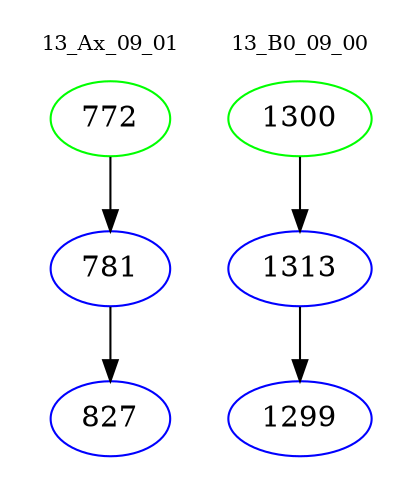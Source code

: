 digraph{
subgraph cluster_0 {
color = white
label = "13_Ax_09_01";
fontsize=10;
T0_772 [label="772", color="green"]
T0_772 -> T0_781 [color="black"]
T0_781 [label="781", color="blue"]
T0_781 -> T0_827 [color="black"]
T0_827 [label="827", color="blue"]
}
subgraph cluster_1 {
color = white
label = "13_B0_09_00";
fontsize=10;
T1_1300 [label="1300", color="green"]
T1_1300 -> T1_1313 [color="black"]
T1_1313 [label="1313", color="blue"]
T1_1313 -> T1_1299 [color="black"]
T1_1299 [label="1299", color="blue"]
}
}
